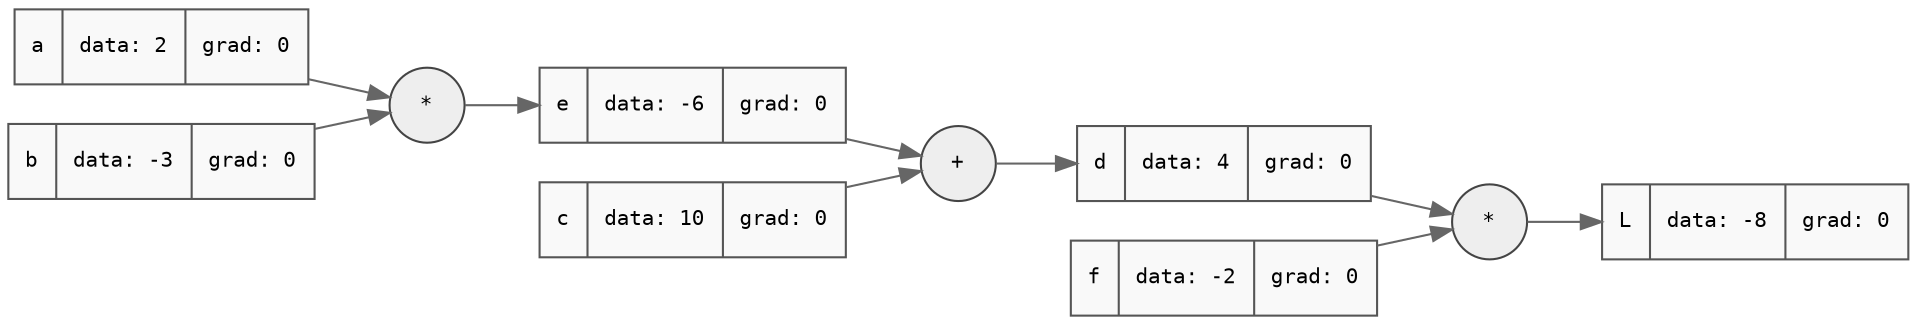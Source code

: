 digraph G {
  rankdir=LR;
  node [shape=record, fontname="Consolas", fontsize=10, style=filled, fillcolor="#f9f9f9", color="#555555"];
  edge [color="#666666"];

  n140728820099408 [label="{ L | data: -8 | grad: 0 }"];
  n140728820099408_op [label="*", shape=circle, style=filled, fillcolor="#eeeeee", color="#444444"];
  n140728820099408_op -> n140728820099408;
  n94392240543280 -> n140728820099408_op;
  n94392240543280 [label="{ d | data: 4 | grad: 0 }"];
  n94392240543280_op [label="+", shape=circle, style=filled, fillcolor="#eeeeee", color="#444444"];
  n94392240543280_op -> n94392240543280;
  n94392240543504 -> n94392240543280_op;
  n94392240543504 [label="{ e | data: -6 | grad: 0 }"];
  n94392240543504_op [label="*", shape=circle, style=filled, fillcolor="#eeeeee", color="#444444"];
  n94392240543504_op -> n94392240543504;
  n94392240543056 -> n94392240543504_op;
  n94392240543056 [label="{ a | data: 2 | grad: 0 }"];
  n94392240543160 -> n94392240543504_op;
  n94392240543160 [label="{ b | data: -3 | grad: 0 }"];
  n94392240543608 -> n94392240543280_op;
  n94392240543608 [label="{ c | data: 10 | grad: 0 }"];
  n94392240543384 -> n140728820099408_op;
  n94392240543384 [label="{ f | data: -2 | grad: 0 }"];
}


